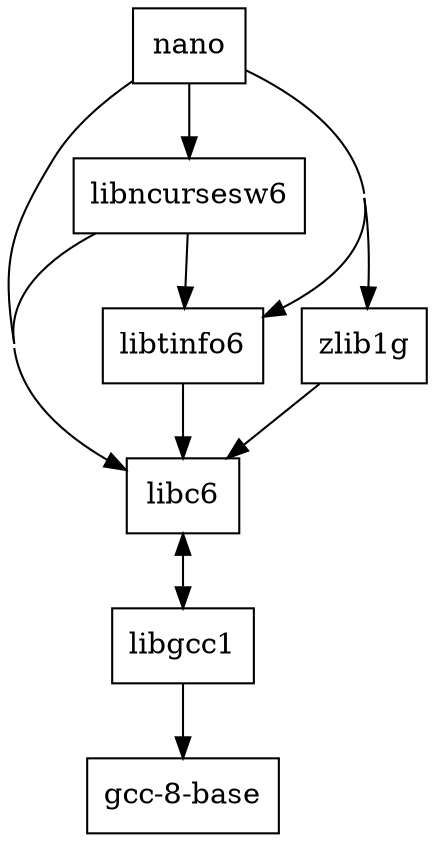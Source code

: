 /* apt-rdepends -dotty nano
 * y levels to fix, when compared with dot
 * this has one cycle
 */
digraph packages {
concentrate=true;
size="30,40";
"nano" [shape=box];
"nano" -> "libc6";
"nano" -> "libncursesw6";
"nano" -> "libtinfo6";
"nano" -> "zlib1g";
"libc6" [shape=box];
"libc6" -> "libgcc1";
"libgcc1" [shape=box];
"libgcc1" -> "gcc-8-base";
"libgcc1" -> "libc6";
"gcc-8-base" [shape=box];
"libncursesw6" [shape=box];
"libncursesw6" -> "libc6";
"libncursesw6" -> "libtinfo6";
"libtinfo6" [shape=box];
"libtinfo6" -> "libc6";
"zlib1g" [shape=box];
"zlib1g" -> "libc6";
}
